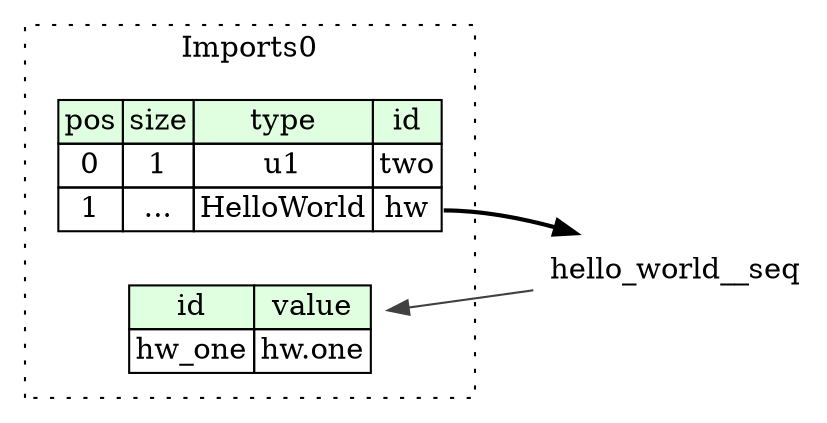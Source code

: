 digraph {
	rankdir=LR;
	node [shape=plaintext];
	subgraph cluster__imports0 {
		label="Imports0";
		graph[style=dotted];

		imports0__seq [label=<<TABLE BORDER="0" CELLBORDER="1" CELLSPACING="0">
			<TR><TD BGCOLOR="#E0FFE0">pos</TD><TD BGCOLOR="#E0FFE0">size</TD><TD BGCOLOR="#E0FFE0">type</TD><TD BGCOLOR="#E0FFE0">id</TD></TR>
			<TR><TD PORT="two_pos">0</TD><TD PORT="two_size">1</TD><TD>u1</TD><TD PORT="two_type">two</TD></TR>
			<TR><TD PORT="hw_pos">1</TD><TD PORT="hw_size">...</TD><TD>HelloWorld</TD><TD PORT="hw_type">hw</TD></TR>
		</TABLE>>];
		imports0__inst__hw_one [label=<<TABLE BORDER="0" CELLBORDER="1" CELLSPACING="0">
			<TR><TD BGCOLOR="#E0FFE0">id</TD><TD BGCOLOR="#E0FFE0">value</TD></TR>
			<TR><TD>hw_one</TD><TD>hw.one</TD></TR>
		</TABLE>>];
	}
	imports0__seq:hw_type -> hello_world__seq [style=bold];
	hello_world__seq:one_type -> imports0__inst__hw_one [color="#404040"];
}
